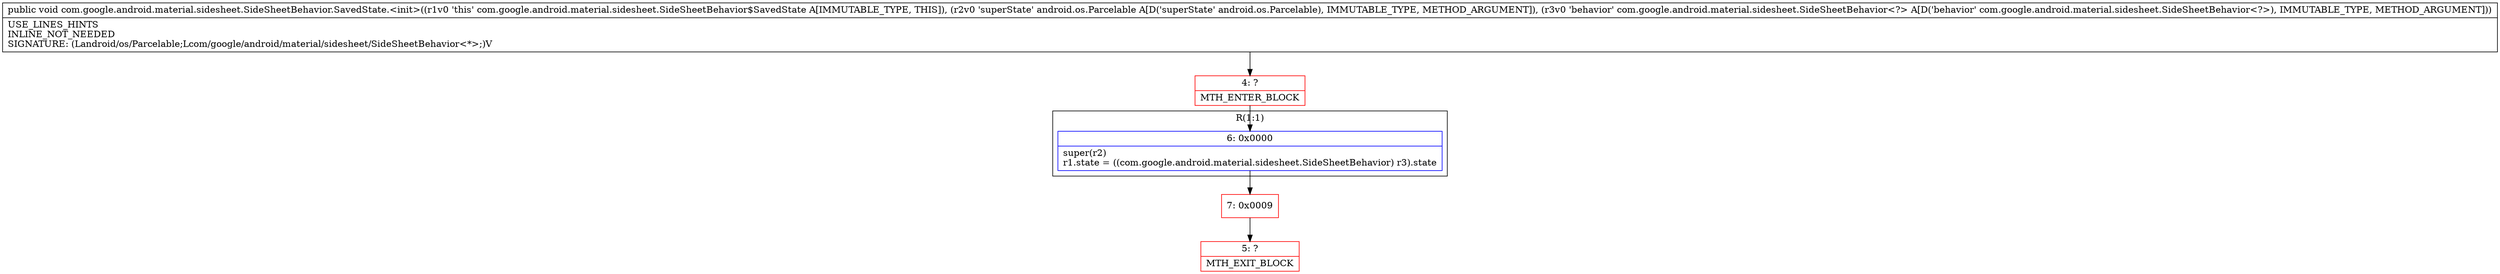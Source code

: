 digraph "CFG forcom.google.android.material.sidesheet.SideSheetBehavior.SavedState.\<init\>(Landroid\/os\/Parcelable;Lcom\/google\/android\/material\/sidesheet\/SideSheetBehavior;)V" {
subgraph cluster_Region_1543140813 {
label = "R(1:1)";
node [shape=record,color=blue];
Node_6 [shape=record,label="{6\:\ 0x0000|super(r2)\lr1.state = ((com.google.android.material.sidesheet.SideSheetBehavior) r3).state\l}"];
}
Node_4 [shape=record,color=red,label="{4\:\ ?|MTH_ENTER_BLOCK\l}"];
Node_7 [shape=record,color=red,label="{7\:\ 0x0009}"];
Node_5 [shape=record,color=red,label="{5\:\ ?|MTH_EXIT_BLOCK\l}"];
MethodNode[shape=record,label="{public void com.google.android.material.sidesheet.SideSheetBehavior.SavedState.\<init\>((r1v0 'this' com.google.android.material.sidesheet.SideSheetBehavior$SavedState A[IMMUTABLE_TYPE, THIS]), (r2v0 'superState' android.os.Parcelable A[D('superState' android.os.Parcelable), IMMUTABLE_TYPE, METHOD_ARGUMENT]), (r3v0 'behavior' com.google.android.material.sidesheet.SideSheetBehavior\<?\> A[D('behavior' com.google.android.material.sidesheet.SideSheetBehavior\<?\>), IMMUTABLE_TYPE, METHOD_ARGUMENT]))  | USE_LINES_HINTS\lINLINE_NOT_NEEDED\lSIGNATURE: (Landroid\/os\/Parcelable;Lcom\/google\/android\/material\/sidesheet\/SideSheetBehavior\<*\>;)V\l}"];
MethodNode -> Node_4;Node_6 -> Node_7;
Node_4 -> Node_6;
Node_7 -> Node_5;
}


